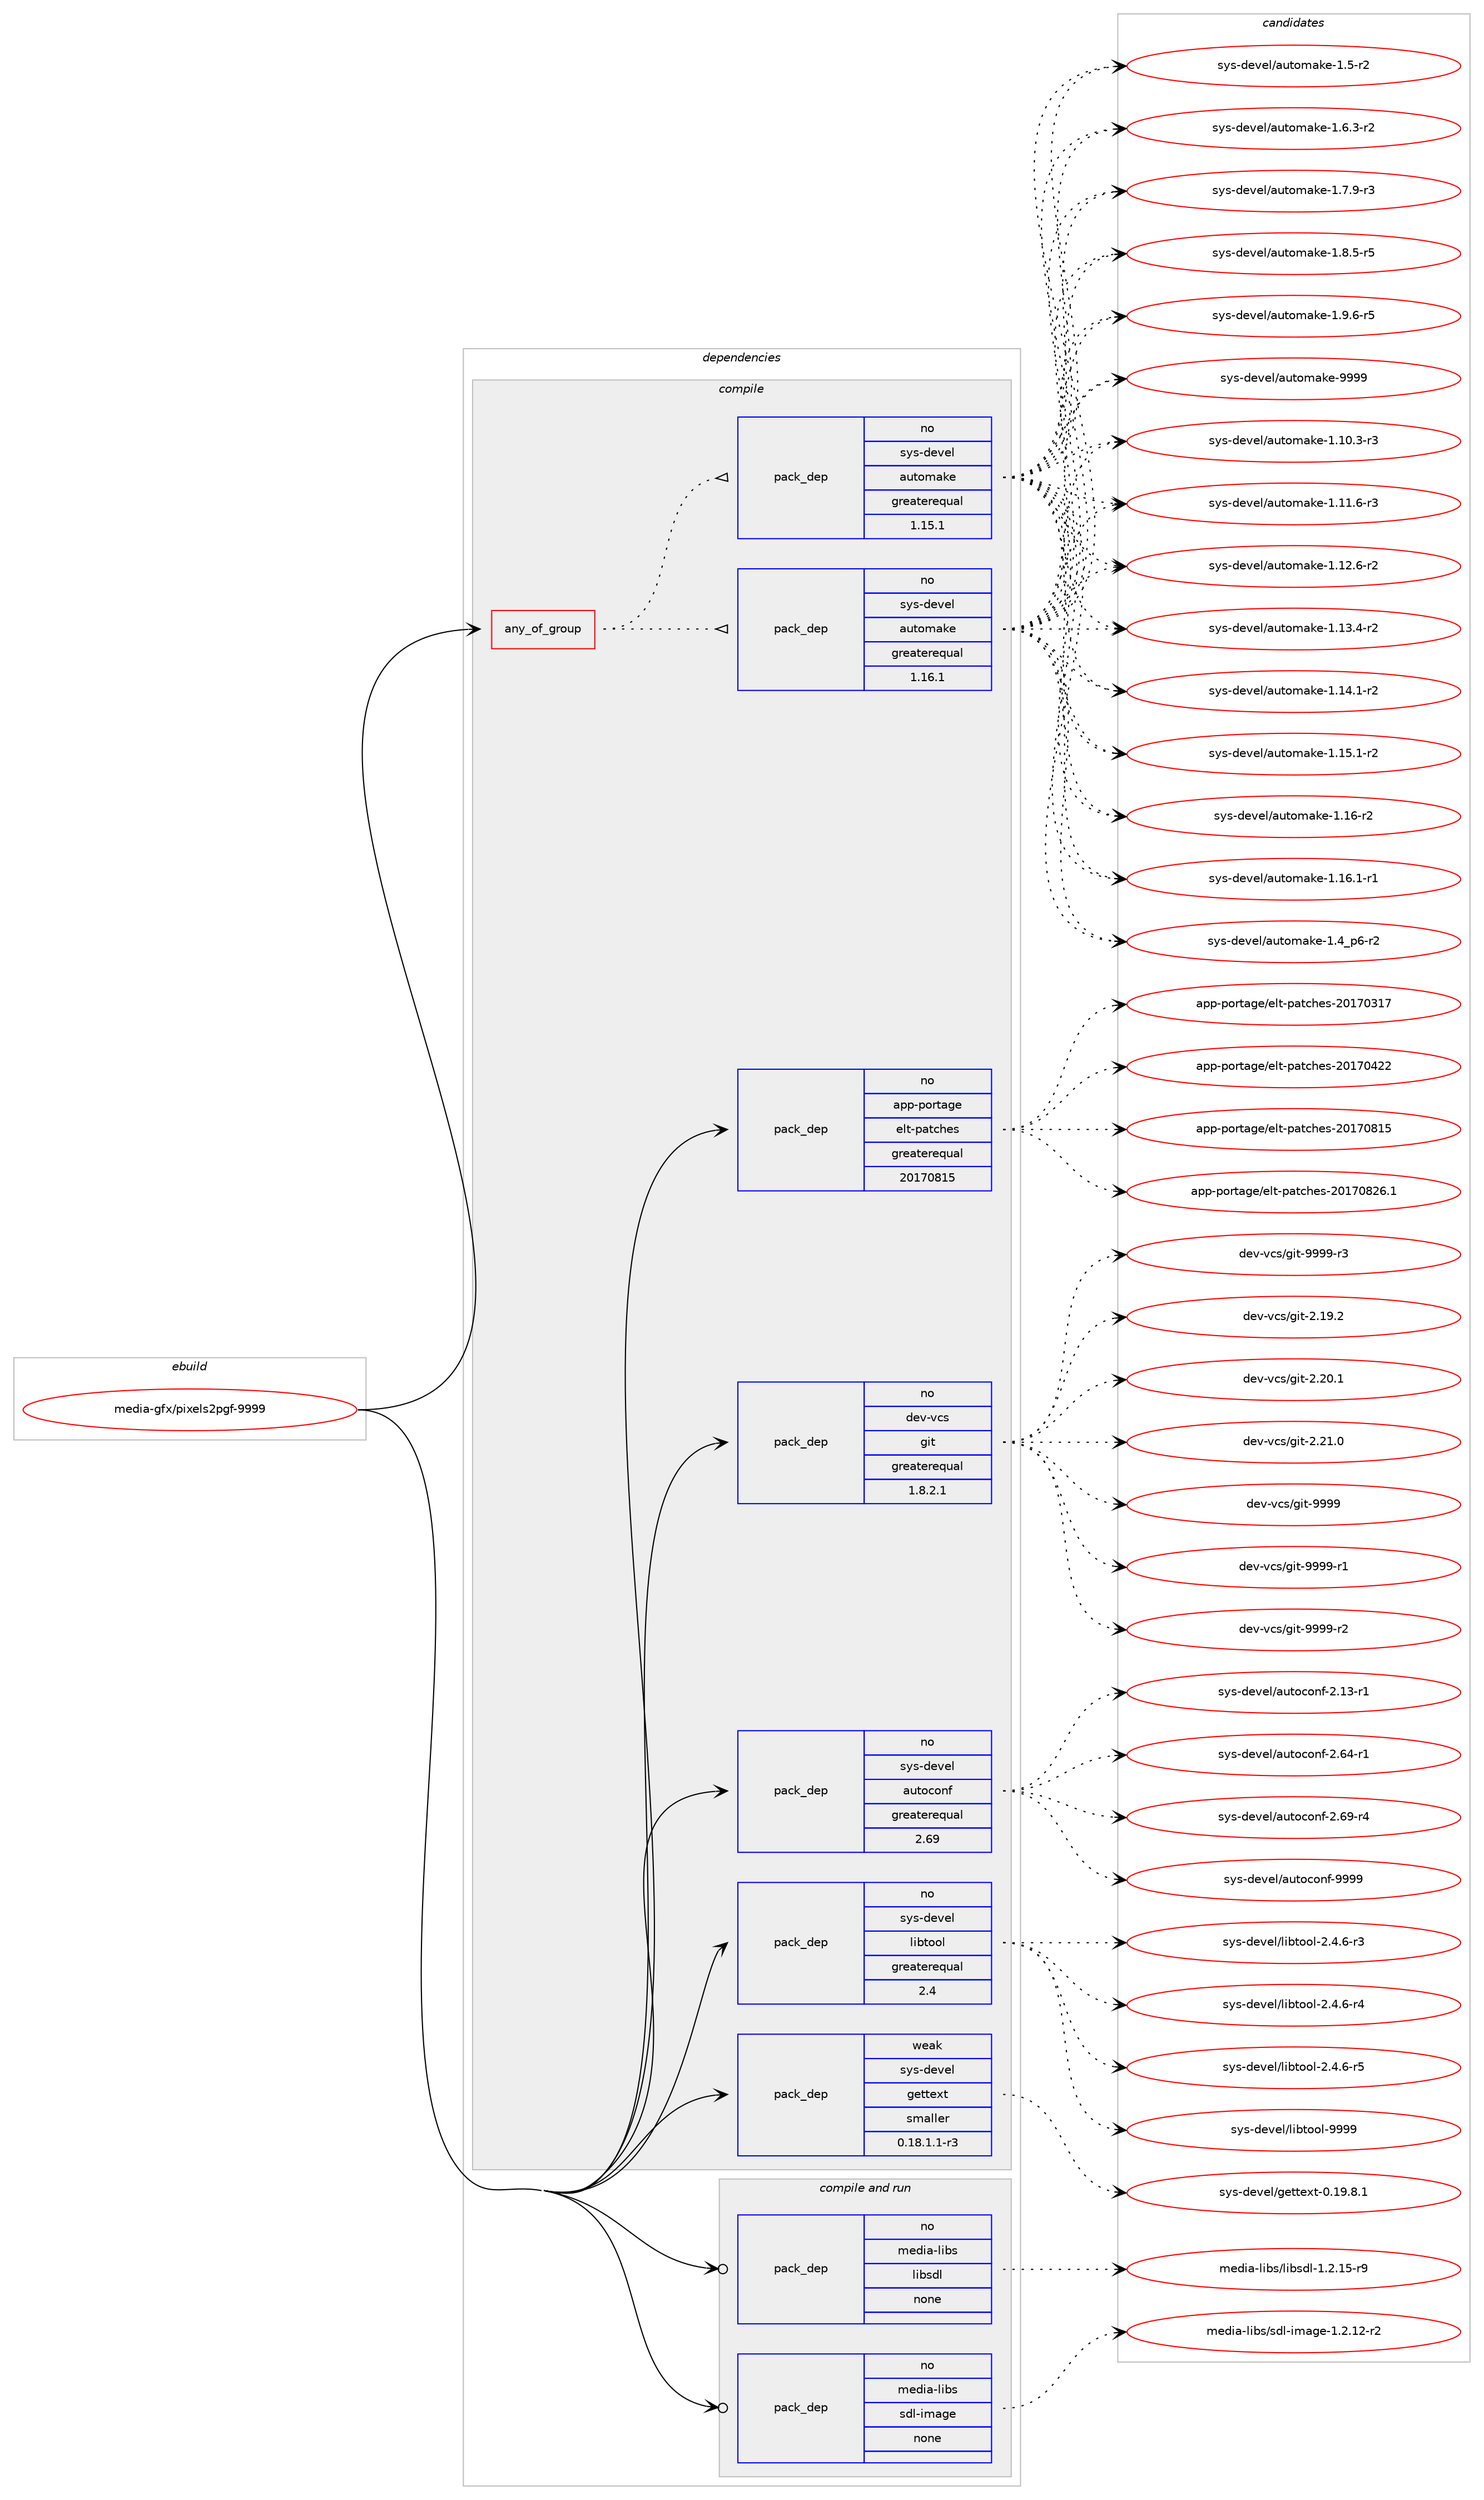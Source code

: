 digraph prolog {

# *************
# Graph options
# *************

newrank=true;
concentrate=true;
compound=true;
graph [rankdir=LR,fontname=Helvetica,fontsize=10,ranksep=1.5];#, ranksep=2.5, nodesep=0.2];
edge  [arrowhead=vee];
node  [fontname=Helvetica,fontsize=10];

# **********
# The ebuild
# **********

subgraph cluster_leftcol {
color=gray;
rank=same;
label=<<i>ebuild</i>>;
id [label="media-gfx/pixels2pgf-9999", color=red, width=4, href="../media-gfx/pixels2pgf-9999.svg"];
}

# ****************
# The dependencies
# ****************

subgraph cluster_midcol {
color=gray;
label=<<i>dependencies</i>>;
subgraph cluster_compile {
fillcolor="#eeeeee";
style=filled;
label=<<i>compile</i>>;
subgraph any24926 {
dependency1607145 [label=<<TABLE BORDER="0" CELLBORDER="1" CELLSPACING="0" CELLPADDING="4"><TR><TD CELLPADDING="10">any_of_group</TD></TR></TABLE>>, shape=none, color=red];subgraph pack1148322 {
dependency1607146 [label=<<TABLE BORDER="0" CELLBORDER="1" CELLSPACING="0" CELLPADDING="4" WIDTH="220"><TR><TD ROWSPAN="6" CELLPADDING="30">pack_dep</TD></TR><TR><TD WIDTH="110">no</TD></TR><TR><TD>sys-devel</TD></TR><TR><TD>automake</TD></TR><TR><TD>greaterequal</TD></TR><TR><TD>1.16.1</TD></TR></TABLE>>, shape=none, color=blue];
}
dependency1607145:e -> dependency1607146:w [weight=20,style="dotted",arrowhead="oinv"];
subgraph pack1148323 {
dependency1607147 [label=<<TABLE BORDER="0" CELLBORDER="1" CELLSPACING="0" CELLPADDING="4" WIDTH="220"><TR><TD ROWSPAN="6" CELLPADDING="30">pack_dep</TD></TR><TR><TD WIDTH="110">no</TD></TR><TR><TD>sys-devel</TD></TR><TR><TD>automake</TD></TR><TR><TD>greaterequal</TD></TR><TR><TD>1.15.1</TD></TR></TABLE>>, shape=none, color=blue];
}
dependency1607145:e -> dependency1607147:w [weight=20,style="dotted",arrowhead="oinv"];
}
id:e -> dependency1607145:w [weight=20,style="solid",arrowhead="vee"];
subgraph pack1148324 {
dependency1607148 [label=<<TABLE BORDER="0" CELLBORDER="1" CELLSPACING="0" CELLPADDING="4" WIDTH="220"><TR><TD ROWSPAN="6" CELLPADDING="30">pack_dep</TD></TR><TR><TD WIDTH="110">no</TD></TR><TR><TD>app-portage</TD></TR><TR><TD>elt-patches</TD></TR><TR><TD>greaterequal</TD></TR><TR><TD>20170815</TD></TR></TABLE>>, shape=none, color=blue];
}
id:e -> dependency1607148:w [weight=20,style="solid",arrowhead="vee"];
subgraph pack1148325 {
dependency1607149 [label=<<TABLE BORDER="0" CELLBORDER="1" CELLSPACING="0" CELLPADDING="4" WIDTH="220"><TR><TD ROWSPAN="6" CELLPADDING="30">pack_dep</TD></TR><TR><TD WIDTH="110">no</TD></TR><TR><TD>dev-vcs</TD></TR><TR><TD>git</TD></TR><TR><TD>greaterequal</TD></TR><TR><TD>1.8.2.1</TD></TR></TABLE>>, shape=none, color=blue];
}
id:e -> dependency1607149:w [weight=20,style="solid",arrowhead="vee"];
subgraph pack1148326 {
dependency1607150 [label=<<TABLE BORDER="0" CELLBORDER="1" CELLSPACING="0" CELLPADDING="4" WIDTH="220"><TR><TD ROWSPAN="6" CELLPADDING="30">pack_dep</TD></TR><TR><TD WIDTH="110">no</TD></TR><TR><TD>sys-devel</TD></TR><TR><TD>autoconf</TD></TR><TR><TD>greaterequal</TD></TR><TR><TD>2.69</TD></TR></TABLE>>, shape=none, color=blue];
}
id:e -> dependency1607150:w [weight=20,style="solid",arrowhead="vee"];
subgraph pack1148327 {
dependency1607151 [label=<<TABLE BORDER="0" CELLBORDER="1" CELLSPACING="0" CELLPADDING="4" WIDTH="220"><TR><TD ROWSPAN="6" CELLPADDING="30">pack_dep</TD></TR><TR><TD WIDTH="110">no</TD></TR><TR><TD>sys-devel</TD></TR><TR><TD>libtool</TD></TR><TR><TD>greaterequal</TD></TR><TR><TD>2.4</TD></TR></TABLE>>, shape=none, color=blue];
}
id:e -> dependency1607151:w [weight=20,style="solid",arrowhead="vee"];
subgraph pack1148328 {
dependency1607152 [label=<<TABLE BORDER="0" CELLBORDER="1" CELLSPACING="0" CELLPADDING="4" WIDTH="220"><TR><TD ROWSPAN="6" CELLPADDING="30">pack_dep</TD></TR><TR><TD WIDTH="110">weak</TD></TR><TR><TD>sys-devel</TD></TR><TR><TD>gettext</TD></TR><TR><TD>smaller</TD></TR><TR><TD>0.18.1.1-r3</TD></TR></TABLE>>, shape=none, color=blue];
}
id:e -> dependency1607152:w [weight=20,style="solid",arrowhead="vee"];
}
subgraph cluster_compileandrun {
fillcolor="#eeeeee";
style=filled;
label=<<i>compile and run</i>>;
subgraph pack1148329 {
dependency1607153 [label=<<TABLE BORDER="0" CELLBORDER="1" CELLSPACING="0" CELLPADDING="4" WIDTH="220"><TR><TD ROWSPAN="6" CELLPADDING="30">pack_dep</TD></TR><TR><TD WIDTH="110">no</TD></TR><TR><TD>media-libs</TD></TR><TR><TD>libsdl</TD></TR><TR><TD>none</TD></TR><TR><TD></TD></TR></TABLE>>, shape=none, color=blue];
}
id:e -> dependency1607153:w [weight=20,style="solid",arrowhead="odotvee"];
subgraph pack1148330 {
dependency1607154 [label=<<TABLE BORDER="0" CELLBORDER="1" CELLSPACING="0" CELLPADDING="4" WIDTH="220"><TR><TD ROWSPAN="6" CELLPADDING="30">pack_dep</TD></TR><TR><TD WIDTH="110">no</TD></TR><TR><TD>media-libs</TD></TR><TR><TD>sdl-image</TD></TR><TR><TD>none</TD></TR><TR><TD></TD></TR></TABLE>>, shape=none, color=blue];
}
id:e -> dependency1607154:w [weight=20,style="solid",arrowhead="odotvee"];
}
subgraph cluster_run {
fillcolor="#eeeeee";
style=filled;
label=<<i>run</i>>;
}
}

# **************
# The candidates
# **************

subgraph cluster_choices {
rank=same;
color=gray;
label=<<i>candidates</i>>;

subgraph choice1148322 {
color=black;
nodesep=1;
choice11512111545100101118101108479711711611110997107101454946494846514511451 [label="sys-devel/automake-1.10.3-r3", color=red, width=4,href="../sys-devel/automake-1.10.3-r3.svg"];
choice11512111545100101118101108479711711611110997107101454946494946544511451 [label="sys-devel/automake-1.11.6-r3", color=red, width=4,href="../sys-devel/automake-1.11.6-r3.svg"];
choice11512111545100101118101108479711711611110997107101454946495046544511450 [label="sys-devel/automake-1.12.6-r2", color=red, width=4,href="../sys-devel/automake-1.12.6-r2.svg"];
choice11512111545100101118101108479711711611110997107101454946495146524511450 [label="sys-devel/automake-1.13.4-r2", color=red, width=4,href="../sys-devel/automake-1.13.4-r2.svg"];
choice11512111545100101118101108479711711611110997107101454946495246494511450 [label="sys-devel/automake-1.14.1-r2", color=red, width=4,href="../sys-devel/automake-1.14.1-r2.svg"];
choice11512111545100101118101108479711711611110997107101454946495346494511450 [label="sys-devel/automake-1.15.1-r2", color=red, width=4,href="../sys-devel/automake-1.15.1-r2.svg"];
choice1151211154510010111810110847971171161111099710710145494649544511450 [label="sys-devel/automake-1.16-r2", color=red, width=4,href="../sys-devel/automake-1.16-r2.svg"];
choice11512111545100101118101108479711711611110997107101454946495446494511449 [label="sys-devel/automake-1.16.1-r1", color=red, width=4,href="../sys-devel/automake-1.16.1-r1.svg"];
choice115121115451001011181011084797117116111109971071014549465295112544511450 [label="sys-devel/automake-1.4_p6-r2", color=red, width=4,href="../sys-devel/automake-1.4_p6-r2.svg"];
choice11512111545100101118101108479711711611110997107101454946534511450 [label="sys-devel/automake-1.5-r2", color=red, width=4,href="../sys-devel/automake-1.5-r2.svg"];
choice115121115451001011181011084797117116111109971071014549465446514511450 [label="sys-devel/automake-1.6.3-r2", color=red, width=4,href="../sys-devel/automake-1.6.3-r2.svg"];
choice115121115451001011181011084797117116111109971071014549465546574511451 [label="sys-devel/automake-1.7.9-r3", color=red, width=4,href="../sys-devel/automake-1.7.9-r3.svg"];
choice115121115451001011181011084797117116111109971071014549465646534511453 [label="sys-devel/automake-1.8.5-r5", color=red, width=4,href="../sys-devel/automake-1.8.5-r5.svg"];
choice115121115451001011181011084797117116111109971071014549465746544511453 [label="sys-devel/automake-1.9.6-r5", color=red, width=4,href="../sys-devel/automake-1.9.6-r5.svg"];
choice115121115451001011181011084797117116111109971071014557575757 [label="sys-devel/automake-9999", color=red, width=4,href="../sys-devel/automake-9999.svg"];
dependency1607146:e -> choice11512111545100101118101108479711711611110997107101454946494846514511451:w [style=dotted,weight="100"];
dependency1607146:e -> choice11512111545100101118101108479711711611110997107101454946494946544511451:w [style=dotted,weight="100"];
dependency1607146:e -> choice11512111545100101118101108479711711611110997107101454946495046544511450:w [style=dotted,weight="100"];
dependency1607146:e -> choice11512111545100101118101108479711711611110997107101454946495146524511450:w [style=dotted,weight="100"];
dependency1607146:e -> choice11512111545100101118101108479711711611110997107101454946495246494511450:w [style=dotted,weight="100"];
dependency1607146:e -> choice11512111545100101118101108479711711611110997107101454946495346494511450:w [style=dotted,weight="100"];
dependency1607146:e -> choice1151211154510010111810110847971171161111099710710145494649544511450:w [style=dotted,weight="100"];
dependency1607146:e -> choice11512111545100101118101108479711711611110997107101454946495446494511449:w [style=dotted,weight="100"];
dependency1607146:e -> choice115121115451001011181011084797117116111109971071014549465295112544511450:w [style=dotted,weight="100"];
dependency1607146:e -> choice11512111545100101118101108479711711611110997107101454946534511450:w [style=dotted,weight="100"];
dependency1607146:e -> choice115121115451001011181011084797117116111109971071014549465446514511450:w [style=dotted,weight="100"];
dependency1607146:e -> choice115121115451001011181011084797117116111109971071014549465546574511451:w [style=dotted,weight="100"];
dependency1607146:e -> choice115121115451001011181011084797117116111109971071014549465646534511453:w [style=dotted,weight="100"];
dependency1607146:e -> choice115121115451001011181011084797117116111109971071014549465746544511453:w [style=dotted,weight="100"];
dependency1607146:e -> choice115121115451001011181011084797117116111109971071014557575757:w [style=dotted,weight="100"];
}
subgraph choice1148323 {
color=black;
nodesep=1;
choice11512111545100101118101108479711711611110997107101454946494846514511451 [label="sys-devel/automake-1.10.3-r3", color=red, width=4,href="../sys-devel/automake-1.10.3-r3.svg"];
choice11512111545100101118101108479711711611110997107101454946494946544511451 [label="sys-devel/automake-1.11.6-r3", color=red, width=4,href="../sys-devel/automake-1.11.6-r3.svg"];
choice11512111545100101118101108479711711611110997107101454946495046544511450 [label="sys-devel/automake-1.12.6-r2", color=red, width=4,href="../sys-devel/automake-1.12.6-r2.svg"];
choice11512111545100101118101108479711711611110997107101454946495146524511450 [label="sys-devel/automake-1.13.4-r2", color=red, width=4,href="../sys-devel/automake-1.13.4-r2.svg"];
choice11512111545100101118101108479711711611110997107101454946495246494511450 [label="sys-devel/automake-1.14.1-r2", color=red, width=4,href="../sys-devel/automake-1.14.1-r2.svg"];
choice11512111545100101118101108479711711611110997107101454946495346494511450 [label="sys-devel/automake-1.15.1-r2", color=red, width=4,href="../sys-devel/automake-1.15.1-r2.svg"];
choice1151211154510010111810110847971171161111099710710145494649544511450 [label="sys-devel/automake-1.16-r2", color=red, width=4,href="../sys-devel/automake-1.16-r2.svg"];
choice11512111545100101118101108479711711611110997107101454946495446494511449 [label="sys-devel/automake-1.16.1-r1", color=red, width=4,href="../sys-devel/automake-1.16.1-r1.svg"];
choice115121115451001011181011084797117116111109971071014549465295112544511450 [label="sys-devel/automake-1.4_p6-r2", color=red, width=4,href="../sys-devel/automake-1.4_p6-r2.svg"];
choice11512111545100101118101108479711711611110997107101454946534511450 [label="sys-devel/automake-1.5-r2", color=red, width=4,href="../sys-devel/automake-1.5-r2.svg"];
choice115121115451001011181011084797117116111109971071014549465446514511450 [label="sys-devel/automake-1.6.3-r2", color=red, width=4,href="../sys-devel/automake-1.6.3-r2.svg"];
choice115121115451001011181011084797117116111109971071014549465546574511451 [label="sys-devel/automake-1.7.9-r3", color=red, width=4,href="../sys-devel/automake-1.7.9-r3.svg"];
choice115121115451001011181011084797117116111109971071014549465646534511453 [label="sys-devel/automake-1.8.5-r5", color=red, width=4,href="../sys-devel/automake-1.8.5-r5.svg"];
choice115121115451001011181011084797117116111109971071014549465746544511453 [label="sys-devel/automake-1.9.6-r5", color=red, width=4,href="../sys-devel/automake-1.9.6-r5.svg"];
choice115121115451001011181011084797117116111109971071014557575757 [label="sys-devel/automake-9999", color=red, width=4,href="../sys-devel/automake-9999.svg"];
dependency1607147:e -> choice11512111545100101118101108479711711611110997107101454946494846514511451:w [style=dotted,weight="100"];
dependency1607147:e -> choice11512111545100101118101108479711711611110997107101454946494946544511451:w [style=dotted,weight="100"];
dependency1607147:e -> choice11512111545100101118101108479711711611110997107101454946495046544511450:w [style=dotted,weight="100"];
dependency1607147:e -> choice11512111545100101118101108479711711611110997107101454946495146524511450:w [style=dotted,weight="100"];
dependency1607147:e -> choice11512111545100101118101108479711711611110997107101454946495246494511450:w [style=dotted,weight="100"];
dependency1607147:e -> choice11512111545100101118101108479711711611110997107101454946495346494511450:w [style=dotted,weight="100"];
dependency1607147:e -> choice1151211154510010111810110847971171161111099710710145494649544511450:w [style=dotted,weight="100"];
dependency1607147:e -> choice11512111545100101118101108479711711611110997107101454946495446494511449:w [style=dotted,weight="100"];
dependency1607147:e -> choice115121115451001011181011084797117116111109971071014549465295112544511450:w [style=dotted,weight="100"];
dependency1607147:e -> choice11512111545100101118101108479711711611110997107101454946534511450:w [style=dotted,weight="100"];
dependency1607147:e -> choice115121115451001011181011084797117116111109971071014549465446514511450:w [style=dotted,weight="100"];
dependency1607147:e -> choice115121115451001011181011084797117116111109971071014549465546574511451:w [style=dotted,weight="100"];
dependency1607147:e -> choice115121115451001011181011084797117116111109971071014549465646534511453:w [style=dotted,weight="100"];
dependency1607147:e -> choice115121115451001011181011084797117116111109971071014549465746544511453:w [style=dotted,weight="100"];
dependency1607147:e -> choice115121115451001011181011084797117116111109971071014557575757:w [style=dotted,weight="100"];
}
subgraph choice1148324 {
color=black;
nodesep=1;
choice97112112451121111141169710310147101108116451129711699104101115455048495548514955 [label="app-portage/elt-patches-20170317", color=red, width=4,href="../app-portage/elt-patches-20170317.svg"];
choice97112112451121111141169710310147101108116451129711699104101115455048495548525050 [label="app-portage/elt-patches-20170422", color=red, width=4,href="../app-portage/elt-patches-20170422.svg"];
choice97112112451121111141169710310147101108116451129711699104101115455048495548564953 [label="app-portage/elt-patches-20170815", color=red, width=4,href="../app-portage/elt-patches-20170815.svg"];
choice971121124511211111411697103101471011081164511297116991041011154550484955485650544649 [label="app-portage/elt-patches-20170826.1", color=red, width=4,href="../app-portage/elt-patches-20170826.1.svg"];
dependency1607148:e -> choice97112112451121111141169710310147101108116451129711699104101115455048495548514955:w [style=dotted,weight="100"];
dependency1607148:e -> choice97112112451121111141169710310147101108116451129711699104101115455048495548525050:w [style=dotted,weight="100"];
dependency1607148:e -> choice97112112451121111141169710310147101108116451129711699104101115455048495548564953:w [style=dotted,weight="100"];
dependency1607148:e -> choice971121124511211111411697103101471011081164511297116991041011154550484955485650544649:w [style=dotted,weight="100"];
}
subgraph choice1148325 {
color=black;
nodesep=1;
choice10010111845118991154710310511645504649574650 [label="dev-vcs/git-2.19.2", color=red, width=4,href="../dev-vcs/git-2.19.2.svg"];
choice10010111845118991154710310511645504650484649 [label="dev-vcs/git-2.20.1", color=red, width=4,href="../dev-vcs/git-2.20.1.svg"];
choice10010111845118991154710310511645504650494648 [label="dev-vcs/git-2.21.0", color=red, width=4,href="../dev-vcs/git-2.21.0.svg"];
choice1001011184511899115471031051164557575757 [label="dev-vcs/git-9999", color=red, width=4,href="../dev-vcs/git-9999.svg"];
choice10010111845118991154710310511645575757574511449 [label="dev-vcs/git-9999-r1", color=red, width=4,href="../dev-vcs/git-9999-r1.svg"];
choice10010111845118991154710310511645575757574511450 [label="dev-vcs/git-9999-r2", color=red, width=4,href="../dev-vcs/git-9999-r2.svg"];
choice10010111845118991154710310511645575757574511451 [label="dev-vcs/git-9999-r3", color=red, width=4,href="../dev-vcs/git-9999-r3.svg"];
dependency1607149:e -> choice10010111845118991154710310511645504649574650:w [style=dotted,weight="100"];
dependency1607149:e -> choice10010111845118991154710310511645504650484649:w [style=dotted,weight="100"];
dependency1607149:e -> choice10010111845118991154710310511645504650494648:w [style=dotted,weight="100"];
dependency1607149:e -> choice1001011184511899115471031051164557575757:w [style=dotted,weight="100"];
dependency1607149:e -> choice10010111845118991154710310511645575757574511449:w [style=dotted,weight="100"];
dependency1607149:e -> choice10010111845118991154710310511645575757574511450:w [style=dotted,weight="100"];
dependency1607149:e -> choice10010111845118991154710310511645575757574511451:w [style=dotted,weight="100"];
}
subgraph choice1148326 {
color=black;
nodesep=1;
choice1151211154510010111810110847971171161119911111010245504649514511449 [label="sys-devel/autoconf-2.13-r1", color=red, width=4,href="../sys-devel/autoconf-2.13-r1.svg"];
choice1151211154510010111810110847971171161119911111010245504654524511449 [label="sys-devel/autoconf-2.64-r1", color=red, width=4,href="../sys-devel/autoconf-2.64-r1.svg"];
choice1151211154510010111810110847971171161119911111010245504654574511452 [label="sys-devel/autoconf-2.69-r4", color=red, width=4,href="../sys-devel/autoconf-2.69-r4.svg"];
choice115121115451001011181011084797117116111991111101024557575757 [label="sys-devel/autoconf-9999", color=red, width=4,href="../sys-devel/autoconf-9999.svg"];
dependency1607150:e -> choice1151211154510010111810110847971171161119911111010245504649514511449:w [style=dotted,weight="100"];
dependency1607150:e -> choice1151211154510010111810110847971171161119911111010245504654524511449:w [style=dotted,weight="100"];
dependency1607150:e -> choice1151211154510010111810110847971171161119911111010245504654574511452:w [style=dotted,weight="100"];
dependency1607150:e -> choice115121115451001011181011084797117116111991111101024557575757:w [style=dotted,weight="100"];
}
subgraph choice1148327 {
color=black;
nodesep=1;
choice1151211154510010111810110847108105981161111111084550465246544511451 [label="sys-devel/libtool-2.4.6-r3", color=red, width=4,href="../sys-devel/libtool-2.4.6-r3.svg"];
choice1151211154510010111810110847108105981161111111084550465246544511452 [label="sys-devel/libtool-2.4.6-r4", color=red, width=4,href="../sys-devel/libtool-2.4.6-r4.svg"];
choice1151211154510010111810110847108105981161111111084550465246544511453 [label="sys-devel/libtool-2.4.6-r5", color=red, width=4,href="../sys-devel/libtool-2.4.6-r5.svg"];
choice1151211154510010111810110847108105981161111111084557575757 [label="sys-devel/libtool-9999", color=red, width=4,href="../sys-devel/libtool-9999.svg"];
dependency1607151:e -> choice1151211154510010111810110847108105981161111111084550465246544511451:w [style=dotted,weight="100"];
dependency1607151:e -> choice1151211154510010111810110847108105981161111111084550465246544511452:w [style=dotted,weight="100"];
dependency1607151:e -> choice1151211154510010111810110847108105981161111111084550465246544511453:w [style=dotted,weight="100"];
dependency1607151:e -> choice1151211154510010111810110847108105981161111111084557575757:w [style=dotted,weight="100"];
}
subgraph choice1148328 {
color=black;
nodesep=1;
choice1151211154510010111810110847103101116116101120116454846495746564649 [label="sys-devel/gettext-0.19.8.1", color=red, width=4,href="../sys-devel/gettext-0.19.8.1.svg"];
dependency1607152:e -> choice1151211154510010111810110847103101116116101120116454846495746564649:w [style=dotted,weight="100"];
}
subgraph choice1148329 {
color=black;
nodesep=1;
choice1091011001059745108105981154710810598115100108454946504649534511457 [label="media-libs/libsdl-1.2.15-r9", color=red, width=4,href="../media-libs/libsdl-1.2.15-r9.svg"];
dependency1607153:e -> choice1091011001059745108105981154710810598115100108454946504649534511457:w [style=dotted,weight="100"];
}
subgraph choice1148330 {
color=black;
nodesep=1;
choice109101100105974510810598115471151001084510510997103101454946504649504511450 [label="media-libs/sdl-image-1.2.12-r2", color=red, width=4,href="../media-libs/sdl-image-1.2.12-r2.svg"];
dependency1607154:e -> choice109101100105974510810598115471151001084510510997103101454946504649504511450:w [style=dotted,weight="100"];
}
}

}
